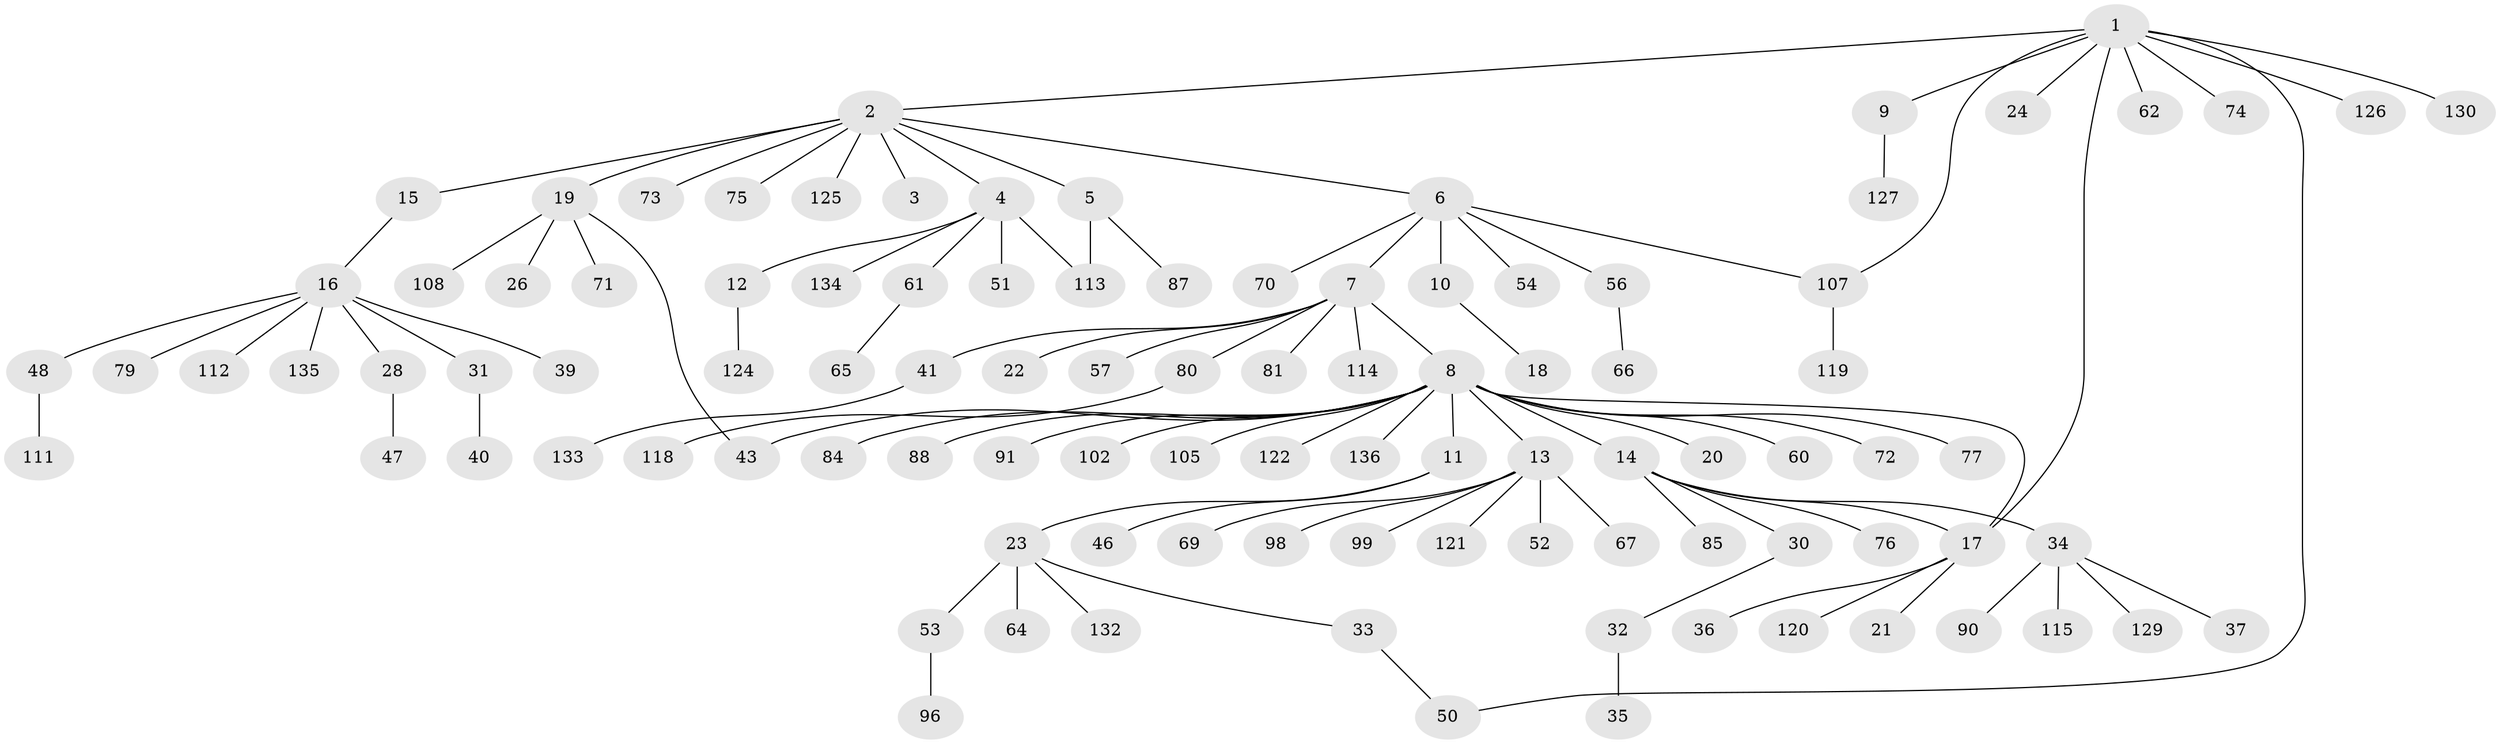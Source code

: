 // original degree distribution, {11: 0.014705882352941176, 1: 0.6397058823529411, 6: 0.022058823529411766, 4: 0.014705882352941176, 8: 0.007352941176470588, 9: 0.007352941176470588, 16: 0.007352941176470588, 3: 0.09558823529411764, 7: 0.029411764705882353, 2: 0.15441176470588236, 5: 0.007352941176470588}
// Generated by graph-tools (version 1.1) at 2025/11/02/27/25 16:11:10]
// undirected, 101 vertices, 106 edges
graph export_dot {
graph [start="1"]
  node [color=gray90,style=filled];
  1 [super="+44"];
  2 [super="+94"];
  3;
  4 [super="+29"];
  5 [super="+123"];
  6 [super="+25"];
  7 [super="+42"];
  8 [super="+55"];
  9 [super="+92"];
  10 [super="+38"];
  11 [super="+106"];
  12 [super="+95"];
  13 [super="+45"];
  14 [super="+104"];
  15;
  16 [super="+27"];
  17 [super="+82"];
  18 [super="+83"];
  19 [super="+100"];
  20;
  21;
  22;
  23 [super="+131"];
  24;
  26;
  28;
  30;
  31 [super="+97"];
  32 [super="+103"];
  33 [super="+63"];
  34 [super="+68"];
  35 [super="+58"];
  36;
  37 [super="+110"];
  39;
  40;
  41 [super="+49"];
  43 [super="+101"];
  46;
  47 [super="+59"];
  48 [super="+89"];
  50;
  51 [super="+86"];
  52;
  53 [super="+117"];
  54 [super="+116"];
  56 [super="+78"];
  57;
  60;
  61;
  62;
  64;
  65;
  66;
  67;
  69;
  70;
  71;
  72;
  73;
  74;
  75;
  76;
  77;
  79;
  80;
  81;
  84;
  85;
  87;
  88;
  90 [super="+93"];
  91;
  96;
  98;
  99;
  102 [super="+128"];
  105;
  107 [super="+109"];
  108;
  111;
  112;
  113;
  114;
  115;
  118;
  119;
  120;
  121;
  122;
  124;
  125;
  126;
  127;
  129;
  130;
  132;
  133;
  134;
  135;
  136;
  1 -- 2;
  1 -- 9;
  1 -- 17;
  1 -- 24;
  1 -- 50;
  1 -- 62;
  1 -- 74;
  1 -- 126;
  1 -- 130;
  1 -- 107;
  2 -- 3;
  2 -- 4;
  2 -- 5;
  2 -- 6;
  2 -- 15;
  2 -- 19;
  2 -- 73;
  2 -- 75;
  2 -- 125;
  4 -- 12;
  4 -- 51;
  4 -- 61;
  4 -- 113;
  4 -- 134;
  5 -- 87;
  5 -- 113;
  6 -- 7;
  6 -- 10;
  6 -- 54;
  6 -- 56;
  6 -- 70;
  6 -- 107;
  7 -- 8;
  7 -- 22;
  7 -- 41;
  7 -- 57;
  7 -- 80;
  7 -- 81;
  7 -- 114;
  8 -- 11;
  8 -- 13;
  8 -- 14;
  8 -- 17;
  8 -- 20;
  8 -- 43;
  8 -- 60;
  8 -- 72;
  8 -- 84;
  8 -- 88;
  8 -- 91;
  8 -- 102;
  8 -- 105;
  8 -- 136;
  8 -- 122;
  8 -- 77;
  9 -- 127;
  10 -- 18;
  11 -- 23;
  11 -- 46;
  12 -- 124;
  13 -- 52;
  13 -- 67;
  13 -- 98;
  13 -- 99;
  13 -- 121;
  13 -- 69;
  14 -- 17;
  14 -- 30;
  14 -- 34;
  14 -- 76;
  14 -- 85;
  15 -- 16;
  16 -- 112;
  16 -- 48;
  16 -- 39;
  16 -- 135;
  16 -- 28;
  16 -- 31;
  16 -- 79;
  17 -- 21;
  17 -- 36;
  17 -- 120;
  19 -- 26;
  19 -- 43;
  19 -- 71;
  19 -- 108;
  23 -- 33;
  23 -- 53;
  23 -- 64;
  23 -- 132;
  28 -- 47;
  30 -- 32;
  31 -- 40;
  32 -- 35;
  33 -- 50;
  34 -- 37;
  34 -- 115;
  34 -- 129;
  34 -- 90;
  41 -- 133;
  48 -- 111;
  53 -- 96;
  56 -- 66;
  61 -- 65;
  80 -- 118;
  107 -- 119;
}
